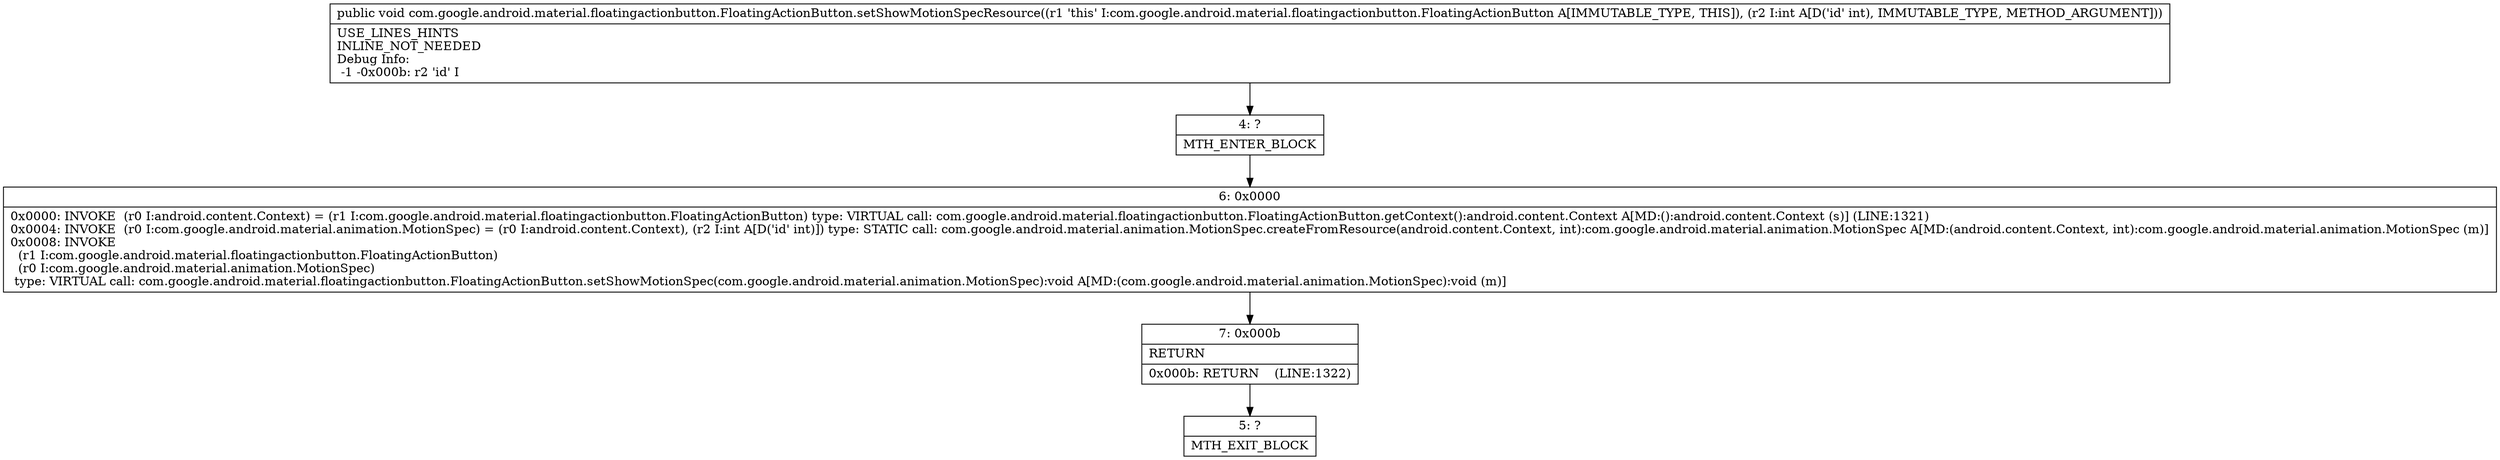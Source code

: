 digraph "CFG forcom.google.android.material.floatingactionbutton.FloatingActionButton.setShowMotionSpecResource(I)V" {
Node_4 [shape=record,label="{4\:\ ?|MTH_ENTER_BLOCK\l}"];
Node_6 [shape=record,label="{6\:\ 0x0000|0x0000: INVOKE  (r0 I:android.content.Context) = (r1 I:com.google.android.material.floatingactionbutton.FloatingActionButton) type: VIRTUAL call: com.google.android.material.floatingactionbutton.FloatingActionButton.getContext():android.content.Context A[MD:():android.content.Context (s)] (LINE:1321)\l0x0004: INVOKE  (r0 I:com.google.android.material.animation.MotionSpec) = (r0 I:android.content.Context), (r2 I:int A[D('id' int)]) type: STATIC call: com.google.android.material.animation.MotionSpec.createFromResource(android.content.Context, int):com.google.android.material.animation.MotionSpec A[MD:(android.content.Context, int):com.google.android.material.animation.MotionSpec (m)]\l0x0008: INVOKE  \l  (r1 I:com.google.android.material.floatingactionbutton.FloatingActionButton)\l  (r0 I:com.google.android.material.animation.MotionSpec)\l type: VIRTUAL call: com.google.android.material.floatingactionbutton.FloatingActionButton.setShowMotionSpec(com.google.android.material.animation.MotionSpec):void A[MD:(com.google.android.material.animation.MotionSpec):void (m)]\l}"];
Node_7 [shape=record,label="{7\:\ 0x000b|RETURN\l|0x000b: RETURN    (LINE:1322)\l}"];
Node_5 [shape=record,label="{5\:\ ?|MTH_EXIT_BLOCK\l}"];
MethodNode[shape=record,label="{public void com.google.android.material.floatingactionbutton.FloatingActionButton.setShowMotionSpecResource((r1 'this' I:com.google.android.material.floatingactionbutton.FloatingActionButton A[IMMUTABLE_TYPE, THIS]), (r2 I:int A[D('id' int), IMMUTABLE_TYPE, METHOD_ARGUMENT]))  | USE_LINES_HINTS\lINLINE_NOT_NEEDED\lDebug Info:\l  \-1 \-0x000b: r2 'id' I\l}"];
MethodNode -> Node_4;Node_4 -> Node_6;
Node_6 -> Node_7;
Node_7 -> Node_5;
}

